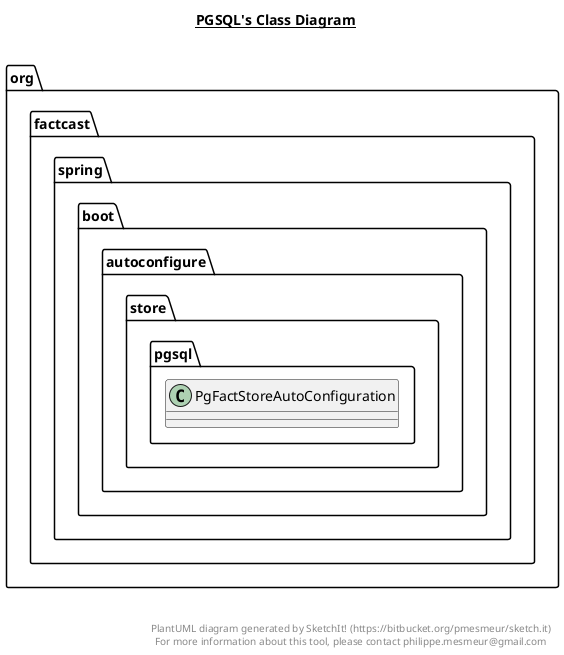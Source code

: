 @startuml

title __PGSQL's Class Diagram__\n

  namespace org.factcast.spring.boot.autoconfigure.store.pgsql {
    class org.factcast.spring.boot.autoconfigure.store.pgsql.PgFactStoreAutoConfiguration {
    }
  }
  



right footer


PlantUML diagram generated by SketchIt! (https://bitbucket.org/pmesmeur/sketch.it)
For more information about this tool, please contact philippe.mesmeur@gmail.com
endfooter

@enduml
